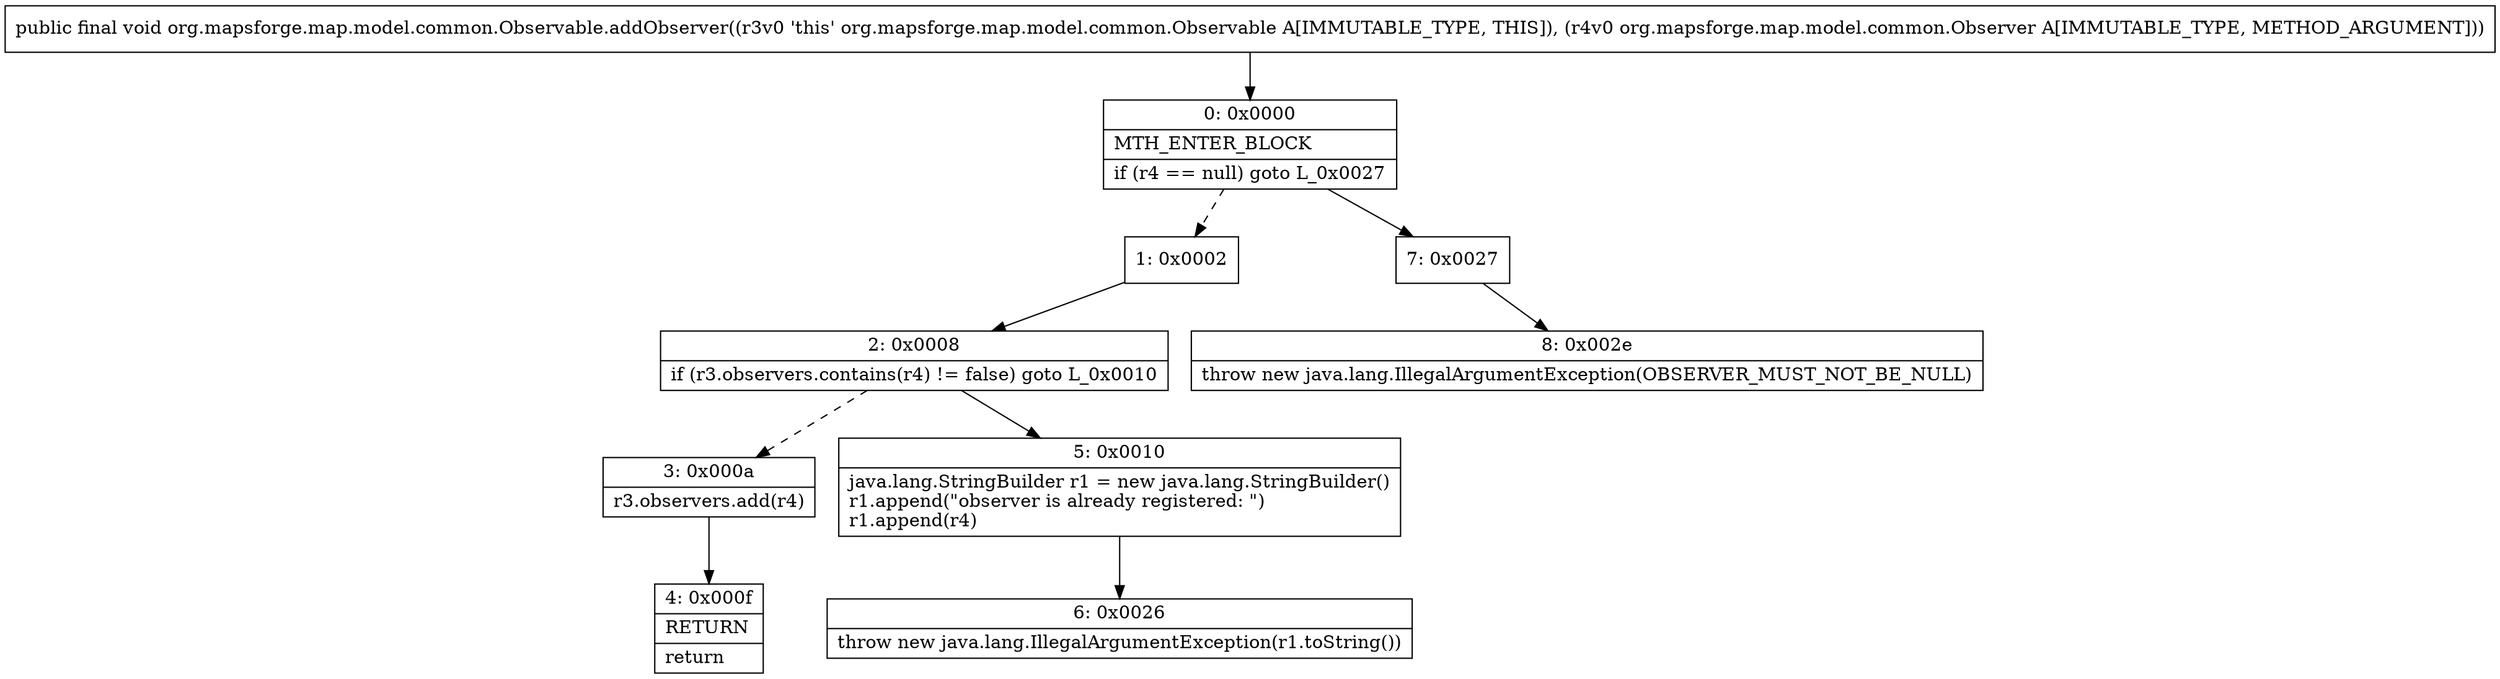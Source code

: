 digraph "CFG fororg.mapsforge.map.model.common.Observable.addObserver(Lorg\/mapsforge\/map\/model\/common\/Observer;)V" {
Node_0 [shape=record,label="{0\:\ 0x0000|MTH_ENTER_BLOCK\l|if (r4 == null) goto L_0x0027\l}"];
Node_1 [shape=record,label="{1\:\ 0x0002}"];
Node_2 [shape=record,label="{2\:\ 0x0008|if (r3.observers.contains(r4) != false) goto L_0x0010\l}"];
Node_3 [shape=record,label="{3\:\ 0x000a|r3.observers.add(r4)\l}"];
Node_4 [shape=record,label="{4\:\ 0x000f|RETURN\l|return\l}"];
Node_5 [shape=record,label="{5\:\ 0x0010|java.lang.StringBuilder r1 = new java.lang.StringBuilder()\lr1.append(\"observer is already registered: \")\lr1.append(r4)\l}"];
Node_6 [shape=record,label="{6\:\ 0x0026|throw new java.lang.IllegalArgumentException(r1.toString())\l}"];
Node_7 [shape=record,label="{7\:\ 0x0027}"];
Node_8 [shape=record,label="{8\:\ 0x002e|throw new java.lang.IllegalArgumentException(OBSERVER_MUST_NOT_BE_NULL)\l}"];
MethodNode[shape=record,label="{public final void org.mapsforge.map.model.common.Observable.addObserver((r3v0 'this' org.mapsforge.map.model.common.Observable A[IMMUTABLE_TYPE, THIS]), (r4v0 org.mapsforge.map.model.common.Observer A[IMMUTABLE_TYPE, METHOD_ARGUMENT])) }"];
MethodNode -> Node_0;
Node_0 -> Node_1[style=dashed];
Node_0 -> Node_7;
Node_1 -> Node_2;
Node_2 -> Node_3[style=dashed];
Node_2 -> Node_5;
Node_3 -> Node_4;
Node_5 -> Node_6;
Node_7 -> Node_8;
}

